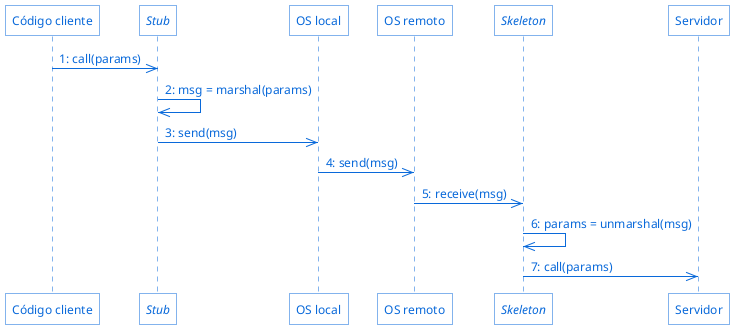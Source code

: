 @startuml

<style>
document {
  BackGroundColor transparent
}
element {
  FontColor #0969DA
  LineColor #0969DA
  BackGroundColor transparent
  FontSize 12
  RoundCorner 0
}
</style>

participant "Código cliente" as PC
participant "//Stub//" as SC
participant "OS local" as LOS
participant "OS remoto" as ROS
participant "//Skeleton//" as SS
participant "Servidor" as S

PC ->> SC : 1: call(params)
SC ->> SC : 2: msg = marshal(params)
SC ->> LOS : 3: send(msg)
LOS ->> ROS : 4: send(msg)
ROS ->> SS : 5: receive(msg)
SS ->> SS : 6: params = unmarshal(msg)
SS ->> S : 7: call(params)

@enduml
